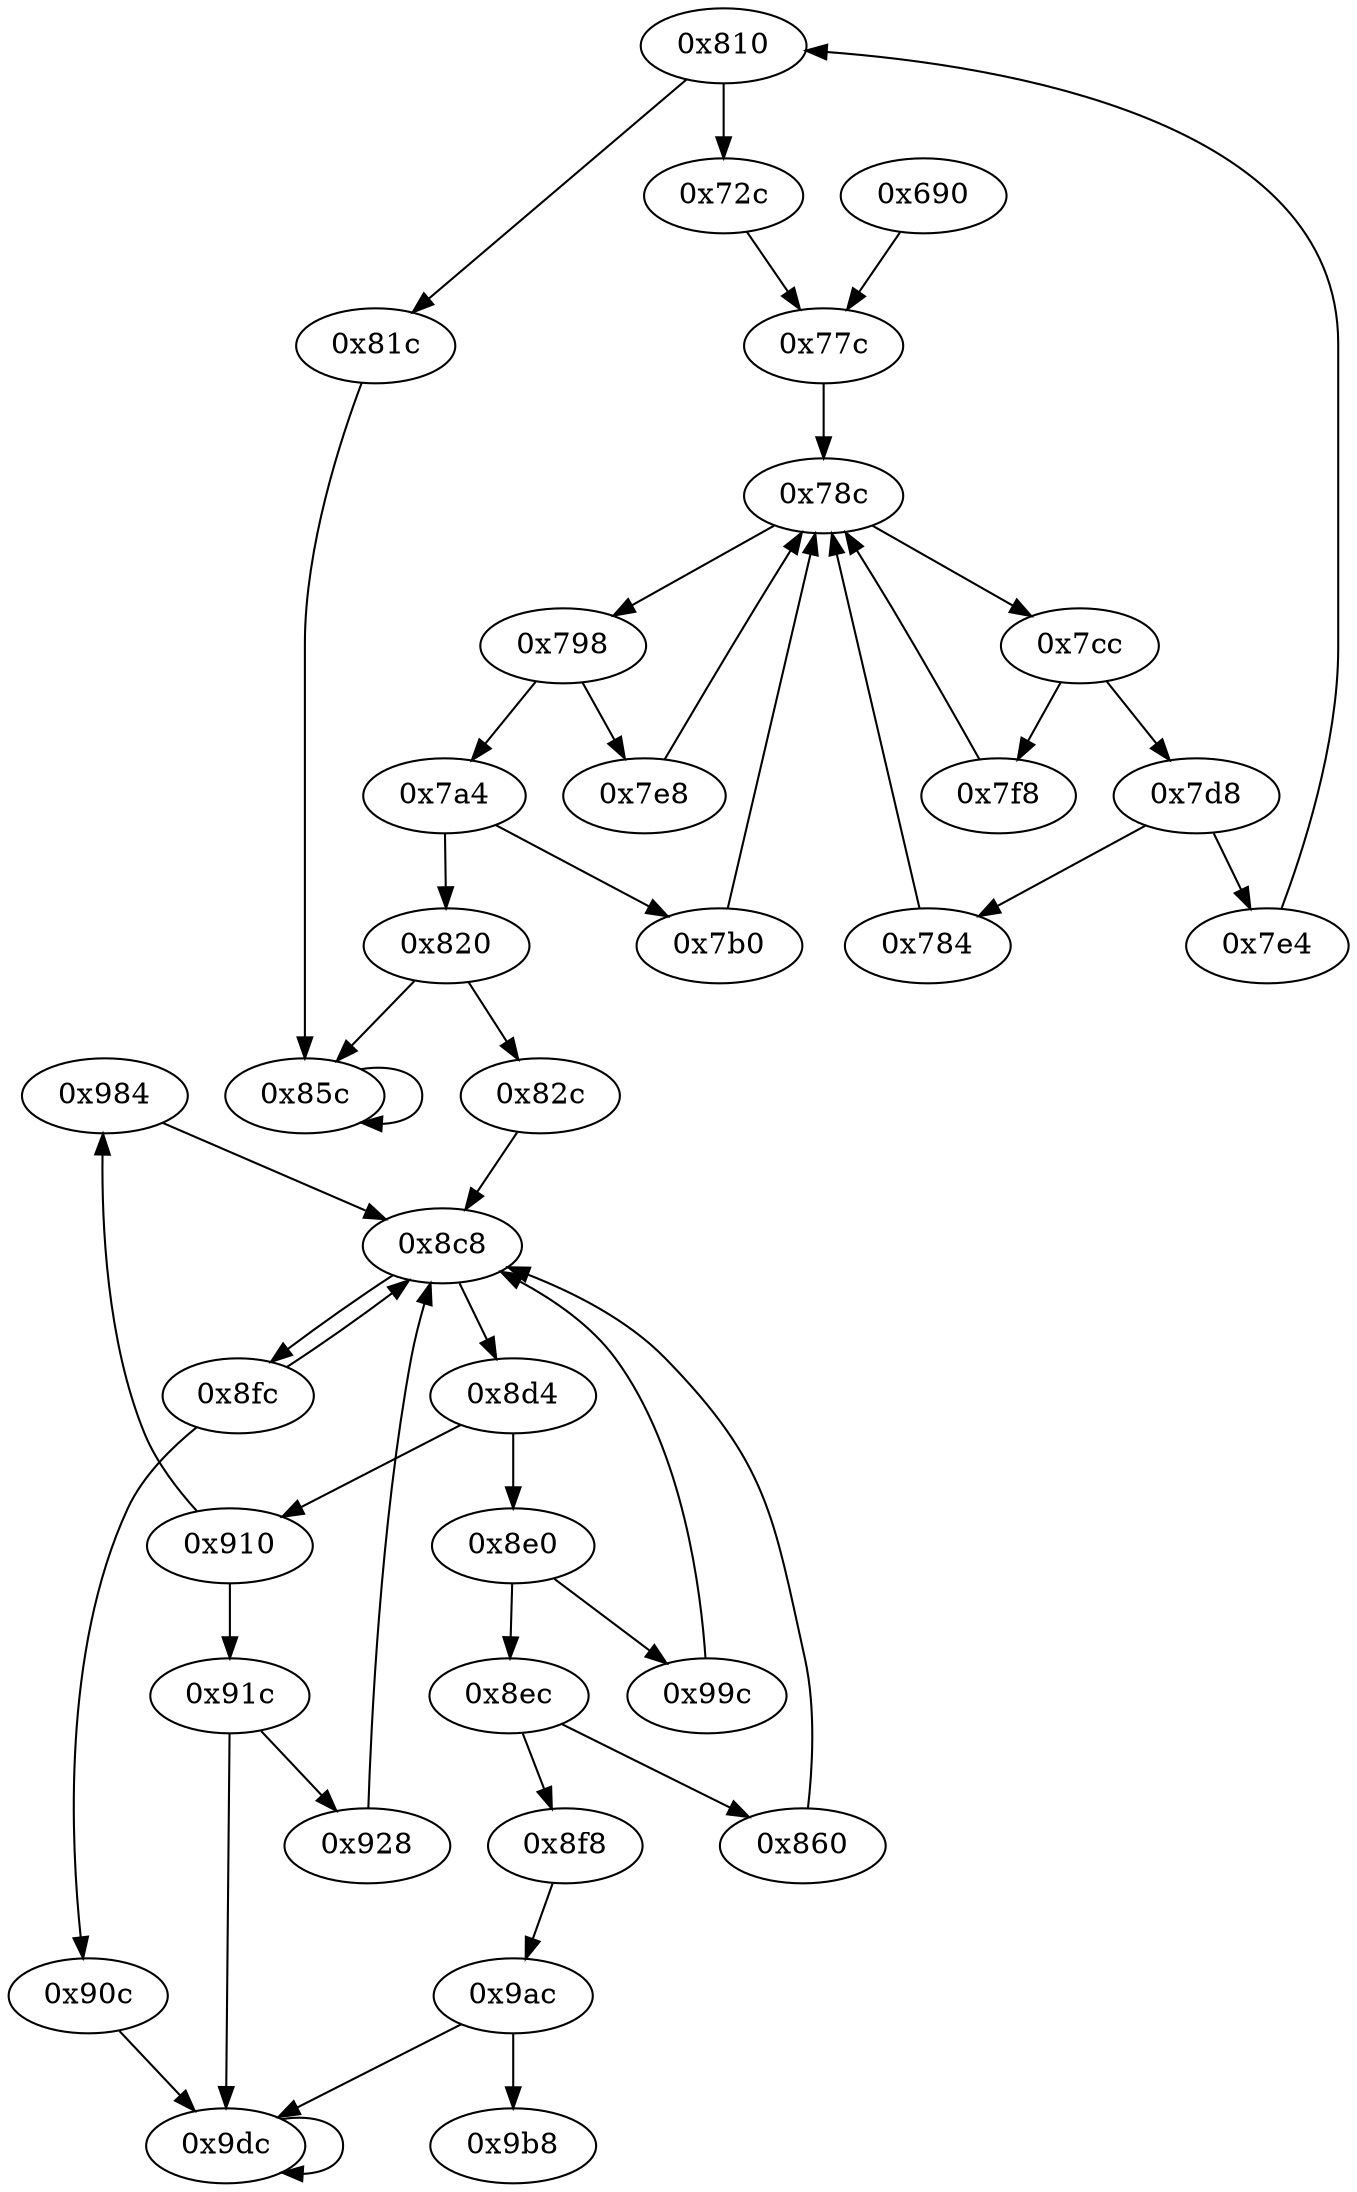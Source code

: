 digraph "" {
	"0x984"	 [opcode="[u'ldr', u'ldr', u'ldr', u'cmp', u'mov', u'b']"];
	"0x8c8"	 [opcode="[u'ldr', u'cmp', u'b']"];
	"0x984" -> "0x8c8";
	"0x9ac"	 [opcode="[u'ldr', u'cmp', u'b']"];
	"0x9b8"	 [opcode="[u'ldr', u'ldr', u'ldr', u'ldr', u'sub', u'mov', u'sub', u'pop']"];
	"0x9ac" -> "0x9b8";
	"0x9dc"	 [opcode="[u'b']"];
	"0x9ac" -> "0x9dc";
	"0x99c"	 [opcode="[u'mov', u'bl', u'mov', u'b']"];
	"0x99c" -> "0x8c8";
	"0x8ec"	 [opcode="[u'ldr', u'cmp', u'b']"];
	"0x8f8"	 [opcode="[u'b']"];
	"0x8ec" -> "0x8f8";
	"0x860"	 [opcode="[u'mov', u'bl', u'ldr', u'ldr', u'ldr', u'ldr', u'add', u'sub', u'sub', u'mul', u'mvn', u'ldr', u'ldr', u'orr', u'mov', u'cmn', \
u'mov', u'cmp', u'mov', u'mov', u'mov', u'cmn', u'mov', u'mov', u'teq', u'mov']"];
	"0x8ec" -> "0x860";
	"0x784"	 [opcode="[u'ldr', u'mov']"];
	"0x78c"	 [opcode="[u'ldr', u'cmp', u'b']"];
	"0x784" -> "0x78c";
	"0x8f8" -> "0x9ac";
	"0x7a4"	 [opcode="[u'ldr', u'cmp', u'b']"];
	"0x820"	 [opcode="[u'ldr', u'cmp', u'b']"];
	"0x7a4" -> "0x820";
	"0x7b0"	 [opcode="[u'ldr', u'cmp', u'mov', u'mov', u'strb', u'mov', u'b']"];
	"0x7a4" -> "0x7b0";
	"0x860" -> "0x8c8";
	"0x8d4"	 [opcode="[u'ldr', u'cmp', u'b']"];
	"0x8e0"	 [opcode="[u'ldr', u'cmp', u'b']"];
	"0x8d4" -> "0x8e0";
	"0x910"	 [opcode="[u'ldr', u'cmp', u'b']"];
	"0x8d4" -> "0x910";
	"0x85c"	 [opcode="[u'b']"];
	"0x820" -> "0x85c";
	"0x82c"	 [opcode="[u'ldr', u'ldr', u'mvn', u'str', u'add', u'ldr', u'ldr', u'ldr', u'ldr', u'ldr', u'add', u'b']"];
	"0x820" -> "0x82c";
	"0x7e8"	 [opcode="[u'add', u'mov', u'stm', u'b']"];
	"0x7e8" -> "0x78c";
	"0x7e4"	 [opcode="[u'b']"];
	"0x810"	 [opcode="[u'ldr', u'cmp', u'b']"];
	"0x7e4" -> "0x810";
	"0x928"	 [opcode="[u'ldr', u'ldr', u'ldr', u'ldr', u'mov', u'sub', u'cmp', u'mul', u'mov', u'mov', u'mvn', u'orr', u'cmn', u'mov', u'teq', u'mov', \
u'mov', u'cmn', u'mov', u'mov', u'cmp', u'mov', u'b']"];
	"0x928" -> "0x8c8";
	"0x91c"	 [opcode="[u'ldr', u'cmp', u'b']"];
	"0x91c" -> "0x928";
	"0x91c" -> "0x9dc";
	"0x81c"	 [opcode="[u'b']"];
	"0x81c" -> "0x85c";
	"0x85c" -> "0x85c";
	"0x72c"	 [opcode="[u'ldr', u'ldr', u'ldrb', u'ldr', u'sub', u'sub', u'ldr', u'sub', u'rsb', u'sub', u'bic', u'bic', u'orr', u'ldr', u'ldr', u'ldr', \
u'add', u'add', u'add', u'sub']"];
	"0x77c"	 [opcode="[u'ldr', u'b']"];
	"0x72c" -> "0x77c";
	"0x798"	 [opcode="[u'ldr', u'cmp', u'b']"];
	"0x798" -> "0x7a4";
	"0x798" -> "0x7e8";
	"0x7cc"	 [opcode="[u'ldr', u'cmp', u'b']"];
	"0x7f8"	 [opcode="[u'ldrb', u'ldr', u'ldr', u'cmp', u'mov', u'b']"];
	"0x7cc" -> "0x7f8";
	"0x7d8"	 [opcode="[u'ldr', u'cmp', u'b']"];
	"0x7cc" -> "0x7d8";
	"0x690"	 [opcode="[u'push', u'add', u'sub', u'ldr', u'ldr', u'ldr', u'str', u'ldr', u'mov', u'bl', u'ldr', u'mov', u'mov', u'ldr', u'ldr', u'sub', \
u'sub', u'add', u'mul', u'ldr', u'mvn', u'eor', u'and', u'mov', u'ldr', u'cmp', u'mov', u'mov', u'eor', u'orr', u'ldr', u'eor', \
u'orr', u'ldr', u'ldr', u'ldr', u'mov', u'mov', u'b']"];
	"0x690" -> "0x77c";
	"0x9dc" -> "0x9dc";
	"0x8c8" -> "0x8d4";
	"0x8fc"	 [opcode="[u'ldr', u'cmp', u'mov', u'b']"];
	"0x8c8" -> "0x8fc";
	"0x7b0" -> "0x78c";
	"0x78c" -> "0x798";
	"0x78c" -> "0x7cc";
	"0x8e0" -> "0x99c";
	"0x8e0" -> "0x8ec";
	"0x7f8" -> "0x78c";
	"0x910" -> "0x984";
	"0x910" -> "0x91c";
	"0x7d8" -> "0x784";
	"0x7d8" -> "0x7e4";
	"0x810" -> "0x81c";
	"0x810" -> "0x72c";
	"0x77c" -> "0x78c";
	"0x82c" -> "0x8c8";
	"0x8fc" -> "0x8c8";
	"0x90c"	 [opcode="[u'b']"];
	"0x8fc" -> "0x90c";
	"0x90c" -> "0x9dc";
}
